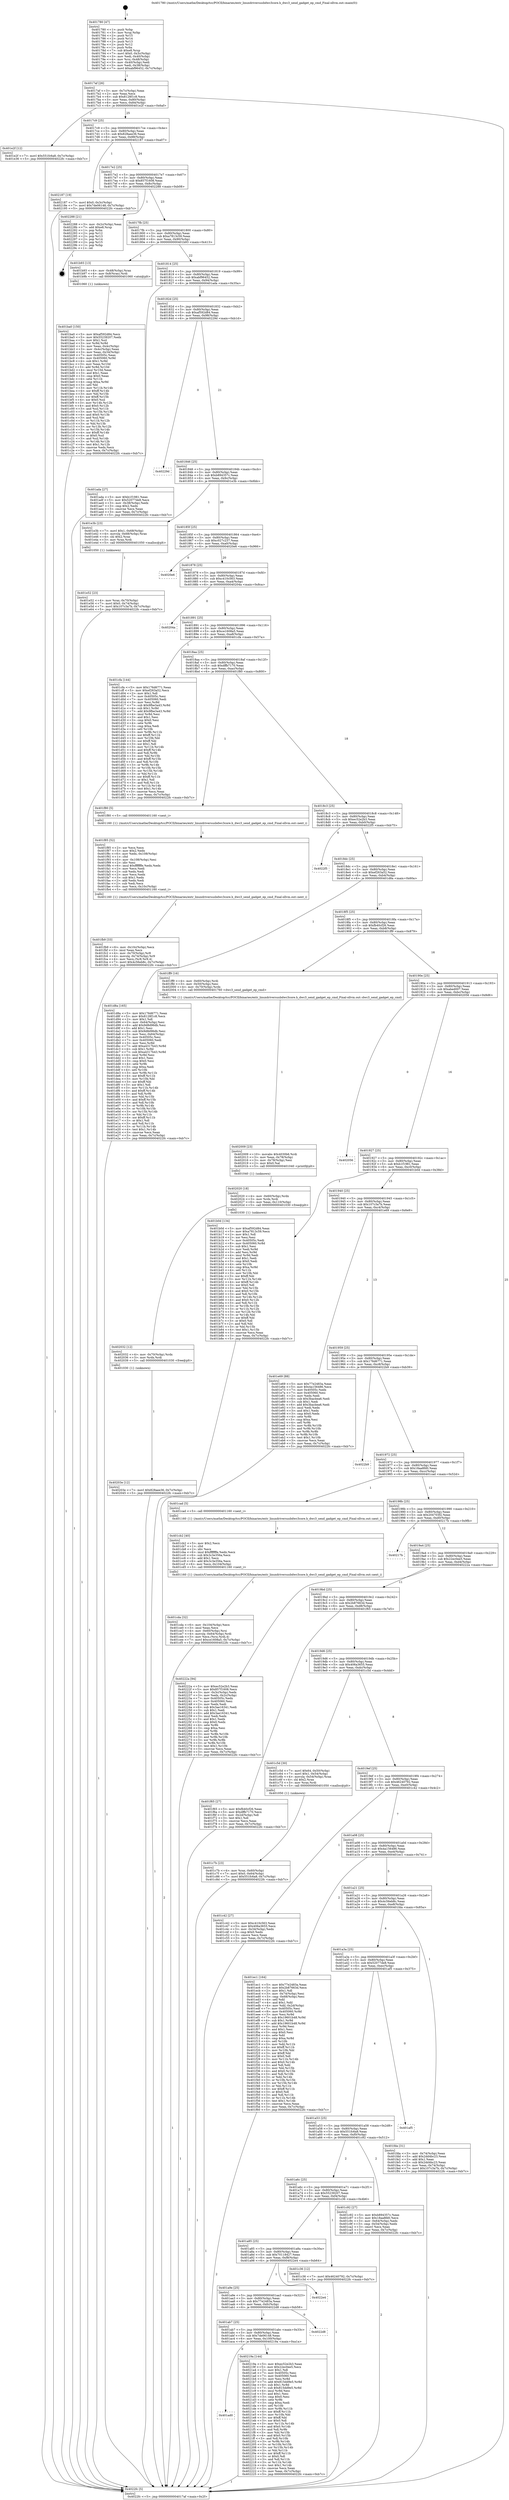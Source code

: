 digraph "0x401780" {
  label = "0x401780 (/mnt/c/Users/mathe/Desktop/tcc/POCII/binaries/extr_linuxdriversusbdwc3core.h_dwc3_send_gadget_ep_cmd_Final-ollvm.out::main(0))"
  labelloc = "t"
  node[shape=record]

  Entry [label="",width=0.3,height=0.3,shape=circle,fillcolor=black,style=filled]
  "0x4017af" [label="{
     0x4017af [26]\l
     | [instrs]\l
     &nbsp;&nbsp;0x4017af \<+3\>: mov -0x7c(%rbp),%eax\l
     &nbsp;&nbsp;0x4017b2 \<+2\>: mov %eax,%ecx\l
     &nbsp;&nbsp;0x4017b4 \<+6\>: sub $0x8128f1c8,%ecx\l
     &nbsp;&nbsp;0x4017ba \<+3\>: mov %eax,-0x80(%rbp)\l
     &nbsp;&nbsp;0x4017bd \<+6\>: mov %ecx,-0x84(%rbp)\l
     &nbsp;&nbsp;0x4017c3 \<+6\>: je 0000000000401e2f \<main+0x6af\>\l
  }"]
  "0x401e2f" [label="{
     0x401e2f [12]\l
     | [instrs]\l
     &nbsp;&nbsp;0x401e2f \<+7\>: movl $0x551fc6a8,-0x7c(%rbp)\l
     &nbsp;&nbsp;0x401e36 \<+5\>: jmp 00000000004022fc \<main+0xb7c\>\l
  }"]
  "0x4017c9" [label="{
     0x4017c9 [25]\l
     | [instrs]\l
     &nbsp;&nbsp;0x4017c9 \<+5\>: jmp 00000000004017ce \<main+0x4e\>\l
     &nbsp;&nbsp;0x4017ce \<+3\>: mov -0x80(%rbp),%eax\l
     &nbsp;&nbsp;0x4017d1 \<+5\>: sub $0x828aee36,%eax\l
     &nbsp;&nbsp;0x4017d6 \<+6\>: mov %eax,-0x88(%rbp)\l
     &nbsp;&nbsp;0x4017dc \<+6\>: je 0000000000402187 \<main+0xa07\>\l
  }"]
  Exit [label="",width=0.3,height=0.3,shape=circle,fillcolor=black,style=filled,peripheries=2]
  "0x402187" [label="{
     0x402187 [19]\l
     | [instrs]\l
     &nbsp;&nbsp;0x402187 \<+7\>: movl $0x0,-0x3c(%rbp)\l
     &nbsp;&nbsp;0x40218e \<+7\>: movl $0x7de06148,-0x7c(%rbp)\l
     &nbsp;&nbsp;0x402195 \<+5\>: jmp 00000000004022fc \<main+0xb7c\>\l
  }"]
  "0x4017e2" [label="{
     0x4017e2 [25]\l
     | [instrs]\l
     &nbsp;&nbsp;0x4017e2 \<+5\>: jmp 00000000004017e7 \<main+0x67\>\l
     &nbsp;&nbsp;0x4017e7 \<+3\>: mov -0x80(%rbp),%eax\l
     &nbsp;&nbsp;0x4017ea \<+5\>: sub $0x857f1608,%eax\l
     &nbsp;&nbsp;0x4017ef \<+6\>: mov %eax,-0x8c(%rbp)\l
     &nbsp;&nbsp;0x4017f5 \<+6\>: je 0000000000402288 \<main+0xb08\>\l
  }"]
  "0x401ad0" [label="{
     0x401ad0\l
  }", style=dashed]
  "0x402288" [label="{
     0x402288 [21]\l
     | [instrs]\l
     &nbsp;&nbsp;0x402288 \<+3\>: mov -0x2c(%rbp),%eax\l
     &nbsp;&nbsp;0x40228b \<+7\>: add $0xe8,%rsp\l
     &nbsp;&nbsp;0x402292 \<+1\>: pop %rbx\l
     &nbsp;&nbsp;0x402293 \<+2\>: pop %r12\l
     &nbsp;&nbsp;0x402295 \<+2\>: pop %r13\l
     &nbsp;&nbsp;0x402297 \<+2\>: pop %r14\l
     &nbsp;&nbsp;0x402299 \<+2\>: pop %r15\l
     &nbsp;&nbsp;0x40229b \<+1\>: pop %rbp\l
     &nbsp;&nbsp;0x40229c \<+1\>: ret\l
  }"]
  "0x4017fb" [label="{
     0x4017fb [25]\l
     | [instrs]\l
     &nbsp;&nbsp;0x4017fb \<+5\>: jmp 0000000000401800 \<main+0x80\>\l
     &nbsp;&nbsp;0x401800 \<+3\>: mov -0x80(%rbp),%eax\l
     &nbsp;&nbsp;0x401803 \<+5\>: sub $0xa7813c59,%eax\l
     &nbsp;&nbsp;0x401808 \<+6\>: mov %eax,-0x90(%rbp)\l
     &nbsp;&nbsp;0x40180e \<+6\>: je 0000000000401b93 \<main+0x413\>\l
  }"]
  "0x40219a" [label="{
     0x40219a [144]\l
     | [instrs]\l
     &nbsp;&nbsp;0x40219a \<+5\>: mov $0xec52e2b3,%eax\l
     &nbsp;&nbsp;0x40219f \<+5\>: mov $0x22ec0ee5,%ecx\l
     &nbsp;&nbsp;0x4021a4 \<+2\>: mov $0x1,%dl\l
     &nbsp;&nbsp;0x4021a6 \<+7\>: mov 0x40505c,%esi\l
     &nbsp;&nbsp;0x4021ad \<+7\>: mov 0x405060,%edi\l
     &nbsp;&nbsp;0x4021b4 \<+3\>: mov %esi,%r8d\l
     &nbsp;&nbsp;0x4021b7 \<+7\>: add $0x815dd9e5,%r8d\l
     &nbsp;&nbsp;0x4021be \<+4\>: sub $0x1,%r8d\l
     &nbsp;&nbsp;0x4021c2 \<+7\>: sub $0x815dd9e5,%r8d\l
     &nbsp;&nbsp;0x4021c9 \<+4\>: imul %r8d,%esi\l
     &nbsp;&nbsp;0x4021cd \<+3\>: and $0x1,%esi\l
     &nbsp;&nbsp;0x4021d0 \<+3\>: cmp $0x0,%esi\l
     &nbsp;&nbsp;0x4021d3 \<+4\>: sete %r9b\l
     &nbsp;&nbsp;0x4021d7 \<+3\>: cmp $0xa,%edi\l
     &nbsp;&nbsp;0x4021da \<+4\>: setl %r10b\l
     &nbsp;&nbsp;0x4021de \<+3\>: mov %r9b,%r11b\l
     &nbsp;&nbsp;0x4021e1 \<+4\>: xor $0xff,%r11b\l
     &nbsp;&nbsp;0x4021e5 \<+3\>: mov %r10b,%bl\l
     &nbsp;&nbsp;0x4021e8 \<+3\>: xor $0xff,%bl\l
     &nbsp;&nbsp;0x4021eb \<+3\>: xor $0x0,%dl\l
     &nbsp;&nbsp;0x4021ee \<+3\>: mov %r11b,%r14b\l
     &nbsp;&nbsp;0x4021f1 \<+4\>: and $0x0,%r14b\l
     &nbsp;&nbsp;0x4021f5 \<+3\>: and %dl,%r9b\l
     &nbsp;&nbsp;0x4021f8 \<+3\>: mov %bl,%r15b\l
     &nbsp;&nbsp;0x4021fb \<+4\>: and $0x0,%r15b\l
     &nbsp;&nbsp;0x4021ff \<+3\>: and %dl,%r10b\l
     &nbsp;&nbsp;0x402202 \<+3\>: or %r9b,%r14b\l
     &nbsp;&nbsp;0x402205 \<+3\>: or %r10b,%r15b\l
     &nbsp;&nbsp;0x402208 \<+3\>: xor %r15b,%r14b\l
     &nbsp;&nbsp;0x40220b \<+3\>: or %bl,%r11b\l
     &nbsp;&nbsp;0x40220e \<+4\>: xor $0xff,%r11b\l
     &nbsp;&nbsp;0x402212 \<+3\>: or $0x0,%dl\l
     &nbsp;&nbsp;0x402215 \<+3\>: and %dl,%r11b\l
     &nbsp;&nbsp;0x402218 \<+3\>: or %r11b,%r14b\l
     &nbsp;&nbsp;0x40221b \<+4\>: test $0x1,%r14b\l
     &nbsp;&nbsp;0x40221f \<+3\>: cmovne %ecx,%eax\l
     &nbsp;&nbsp;0x402222 \<+3\>: mov %eax,-0x7c(%rbp)\l
     &nbsp;&nbsp;0x402225 \<+5\>: jmp 00000000004022fc \<main+0xb7c\>\l
  }"]
  "0x401b93" [label="{
     0x401b93 [13]\l
     | [instrs]\l
     &nbsp;&nbsp;0x401b93 \<+4\>: mov -0x48(%rbp),%rax\l
     &nbsp;&nbsp;0x401b97 \<+4\>: mov 0x8(%rax),%rdi\l
     &nbsp;&nbsp;0x401b9b \<+5\>: call 0000000000401060 \<atoi@plt\>\l
     | [calls]\l
     &nbsp;&nbsp;0x401060 \{1\} (unknown)\l
  }"]
  "0x401814" [label="{
     0x401814 [25]\l
     | [instrs]\l
     &nbsp;&nbsp;0x401814 \<+5\>: jmp 0000000000401819 \<main+0x99\>\l
     &nbsp;&nbsp;0x401819 \<+3\>: mov -0x80(%rbp),%eax\l
     &nbsp;&nbsp;0x40181c \<+5\>: sub $0xabf96452,%eax\l
     &nbsp;&nbsp;0x401821 \<+6\>: mov %eax,-0x94(%rbp)\l
     &nbsp;&nbsp;0x401827 \<+6\>: je 0000000000401ada \<main+0x35a\>\l
  }"]
  "0x401ab7" [label="{
     0x401ab7 [25]\l
     | [instrs]\l
     &nbsp;&nbsp;0x401ab7 \<+5\>: jmp 0000000000401abc \<main+0x33c\>\l
     &nbsp;&nbsp;0x401abc \<+3\>: mov -0x80(%rbp),%eax\l
     &nbsp;&nbsp;0x401abf \<+5\>: sub $0x7de06148,%eax\l
     &nbsp;&nbsp;0x401ac4 \<+6\>: mov %eax,-0x100(%rbp)\l
     &nbsp;&nbsp;0x401aca \<+6\>: je 000000000040219a \<main+0xa1a\>\l
  }"]
  "0x401ada" [label="{
     0x401ada [27]\l
     | [instrs]\l
     &nbsp;&nbsp;0x401ada \<+5\>: mov $0xb1f1981,%eax\l
     &nbsp;&nbsp;0x401adf \<+5\>: mov $0x52077de8,%ecx\l
     &nbsp;&nbsp;0x401ae4 \<+3\>: mov -0x38(%rbp),%edx\l
     &nbsp;&nbsp;0x401ae7 \<+3\>: cmp $0x2,%edx\l
     &nbsp;&nbsp;0x401aea \<+3\>: cmovne %ecx,%eax\l
     &nbsp;&nbsp;0x401aed \<+3\>: mov %eax,-0x7c(%rbp)\l
     &nbsp;&nbsp;0x401af0 \<+5\>: jmp 00000000004022fc \<main+0xb7c\>\l
  }"]
  "0x40182d" [label="{
     0x40182d [25]\l
     | [instrs]\l
     &nbsp;&nbsp;0x40182d \<+5\>: jmp 0000000000401832 \<main+0xb2\>\l
     &nbsp;&nbsp;0x401832 \<+3\>: mov -0x80(%rbp),%eax\l
     &nbsp;&nbsp;0x401835 \<+5\>: sub $0xaf592d84,%eax\l
     &nbsp;&nbsp;0x40183a \<+6\>: mov %eax,-0x98(%rbp)\l
     &nbsp;&nbsp;0x401840 \<+6\>: je 000000000040229d \<main+0xb1d\>\l
  }"]
  "0x4022fc" [label="{
     0x4022fc [5]\l
     | [instrs]\l
     &nbsp;&nbsp;0x4022fc \<+5\>: jmp 00000000004017af \<main+0x2f\>\l
  }"]
  "0x401780" [label="{
     0x401780 [47]\l
     | [instrs]\l
     &nbsp;&nbsp;0x401780 \<+1\>: push %rbp\l
     &nbsp;&nbsp;0x401781 \<+3\>: mov %rsp,%rbp\l
     &nbsp;&nbsp;0x401784 \<+2\>: push %r15\l
     &nbsp;&nbsp;0x401786 \<+2\>: push %r14\l
     &nbsp;&nbsp;0x401788 \<+2\>: push %r13\l
     &nbsp;&nbsp;0x40178a \<+2\>: push %r12\l
     &nbsp;&nbsp;0x40178c \<+1\>: push %rbx\l
     &nbsp;&nbsp;0x40178d \<+7\>: sub $0xe8,%rsp\l
     &nbsp;&nbsp;0x401794 \<+7\>: movl $0x0,-0x3c(%rbp)\l
     &nbsp;&nbsp;0x40179b \<+3\>: mov %edi,-0x40(%rbp)\l
     &nbsp;&nbsp;0x40179e \<+4\>: mov %rsi,-0x48(%rbp)\l
     &nbsp;&nbsp;0x4017a2 \<+3\>: mov -0x40(%rbp),%edi\l
     &nbsp;&nbsp;0x4017a5 \<+3\>: mov %edi,-0x38(%rbp)\l
     &nbsp;&nbsp;0x4017a8 \<+7\>: movl $0xabf96452,-0x7c(%rbp)\l
  }"]
  "0x4022d8" [label="{
     0x4022d8\l
  }", style=dashed]
  "0x40229d" [label="{
     0x40229d\l
  }", style=dashed]
  "0x401846" [label="{
     0x401846 [25]\l
     | [instrs]\l
     &nbsp;&nbsp;0x401846 \<+5\>: jmp 000000000040184b \<main+0xcb\>\l
     &nbsp;&nbsp;0x40184b \<+3\>: mov -0x80(%rbp),%eax\l
     &nbsp;&nbsp;0x40184e \<+5\>: sub $0xb894357c,%eax\l
     &nbsp;&nbsp;0x401853 \<+6\>: mov %eax,-0x9c(%rbp)\l
     &nbsp;&nbsp;0x401859 \<+6\>: je 0000000000401e3b \<main+0x6bb\>\l
  }"]
  "0x401a9e" [label="{
     0x401a9e [25]\l
     | [instrs]\l
     &nbsp;&nbsp;0x401a9e \<+5\>: jmp 0000000000401aa3 \<main+0x323\>\l
     &nbsp;&nbsp;0x401aa3 \<+3\>: mov -0x80(%rbp),%eax\l
     &nbsp;&nbsp;0x401aa6 \<+5\>: sub $0x77e2483a,%eax\l
     &nbsp;&nbsp;0x401aab \<+6\>: mov %eax,-0xfc(%rbp)\l
     &nbsp;&nbsp;0x401ab1 \<+6\>: je 00000000004022d8 \<main+0xb58\>\l
  }"]
  "0x401e3b" [label="{
     0x401e3b [23]\l
     | [instrs]\l
     &nbsp;&nbsp;0x401e3b \<+7\>: movl $0x1,-0x68(%rbp)\l
     &nbsp;&nbsp;0x401e42 \<+4\>: movslq -0x68(%rbp),%rax\l
     &nbsp;&nbsp;0x401e46 \<+4\>: shl $0x2,%rax\l
     &nbsp;&nbsp;0x401e4a \<+3\>: mov %rax,%rdi\l
     &nbsp;&nbsp;0x401e4d \<+5\>: call 0000000000401050 \<malloc@plt\>\l
     | [calls]\l
     &nbsp;&nbsp;0x401050 \{1\} (unknown)\l
  }"]
  "0x40185f" [label="{
     0x40185f [25]\l
     | [instrs]\l
     &nbsp;&nbsp;0x40185f \<+5\>: jmp 0000000000401864 \<main+0xe4\>\l
     &nbsp;&nbsp;0x401864 \<+3\>: mov -0x80(%rbp),%eax\l
     &nbsp;&nbsp;0x401867 \<+5\>: sub $0xc027c237,%eax\l
     &nbsp;&nbsp;0x40186c \<+6\>: mov %eax,-0xa0(%rbp)\l
     &nbsp;&nbsp;0x401872 \<+6\>: je 00000000004020e6 \<main+0x966\>\l
  }"]
  "0x4022e4" [label="{
     0x4022e4\l
  }", style=dashed]
  "0x4020e6" [label="{
     0x4020e6\l
  }", style=dashed]
  "0x401878" [label="{
     0x401878 [25]\l
     | [instrs]\l
     &nbsp;&nbsp;0x401878 \<+5\>: jmp 000000000040187d \<main+0xfd\>\l
     &nbsp;&nbsp;0x40187d \<+3\>: mov -0x80(%rbp),%eax\l
     &nbsp;&nbsp;0x401880 \<+5\>: sub $0xc410c563,%eax\l
     &nbsp;&nbsp;0x401885 \<+6\>: mov %eax,-0xa4(%rbp)\l
     &nbsp;&nbsp;0x40188b \<+6\>: je 000000000040204a \<main+0x8ca\>\l
  }"]
  "0x40203e" [label="{
     0x40203e [12]\l
     | [instrs]\l
     &nbsp;&nbsp;0x40203e \<+7\>: movl $0x828aee36,-0x7c(%rbp)\l
     &nbsp;&nbsp;0x402045 \<+5\>: jmp 00000000004022fc \<main+0xb7c\>\l
  }"]
  "0x40204a" [label="{
     0x40204a\l
  }", style=dashed]
  "0x401891" [label="{
     0x401891 [25]\l
     | [instrs]\l
     &nbsp;&nbsp;0x401891 \<+5\>: jmp 0000000000401896 \<main+0x116\>\l
     &nbsp;&nbsp;0x401896 \<+3\>: mov -0x80(%rbp),%eax\l
     &nbsp;&nbsp;0x401899 \<+5\>: sub $0xce1608a5,%eax\l
     &nbsp;&nbsp;0x40189e \<+6\>: mov %eax,-0xa8(%rbp)\l
     &nbsp;&nbsp;0x4018a4 \<+6\>: je 0000000000401cfa \<main+0x57a\>\l
  }"]
  "0x402032" [label="{
     0x402032 [12]\l
     | [instrs]\l
     &nbsp;&nbsp;0x402032 \<+4\>: mov -0x70(%rbp),%rdx\l
     &nbsp;&nbsp;0x402036 \<+3\>: mov %rdx,%rdi\l
     &nbsp;&nbsp;0x402039 \<+5\>: call 0000000000401030 \<free@plt\>\l
     | [calls]\l
     &nbsp;&nbsp;0x401030 \{1\} (unknown)\l
  }"]
  "0x401cfa" [label="{
     0x401cfa [144]\l
     | [instrs]\l
     &nbsp;&nbsp;0x401cfa \<+5\>: mov $0x176d6771,%eax\l
     &nbsp;&nbsp;0x401cff \<+5\>: mov $0xef263a52,%ecx\l
     &nbsp;&nbsp;0x401d04 \<+2\>: mov $0x1,%dl\l
     &nbsp;&nbsp;0x401d06 \<+7\>: mov 0x40505c,%esi\l
     &nbsp;&nbsp;0x401d0d \<+7\>: mov 0x405060,%edi\l
     &nbsp;&nbsp;0x401d14 \<+3\>: mov %esi,%r8d\l
     &nbsp;&nbsp;0x401d17 \<+7\>: sub $0x9fbe3a43,%r8d\l
     &nbsp;&nbsp;0x401d1e \<+4\>: sub $0x1,%r8d\l
     &nbsp;&nbsp;0x401d22 \<+7\>: add $0x9fbe3a43,%r8d\l
     &nbsp;&nbsp;0x401d29 \<+4\>: imul %r8d,%esi\l
     &nbsp;&nbsp;0x401d2d \<+3\>: and $0x1,%esi\l
     &nbsp;&nbsp;0x401d30 \<+3\>: cmp $0x0,%esi\l
     &nbsp;&nbsp;0x401d33 \<+4\>: sete %r9b\l
     &nbsp;&nbsp;0x401d37 \<+3\>: cmp $0xa,%edi\l
     &nbsp;&nbsp;0x401d3a \<+4\>: setl %r10b\l
     &nbsp;&nbsp;0x401d3e \<+3\>: mov %r9b,%r11b\l
     &nbsp;&nbsp;0x401d41 \<+4\>: xor $0xff,%r11b\l
     &nbsp;&nbsp;0x401d45 \<+3\>: mov %r10b,%bl\l
     &nbsp;&nbsp;0x401d48 \<+3\>: xor $0xff,%bl\l
     &nbsp;&nbsp;0x401d4b \<+3\>: xor $0x1,%dl\l
     &nbsp;&nbsp;0x401d4e \<+3\>: mov %r11b,%r14b\l
     &nbsp;&nbsp;0x401d51 \<+4\>: and $0xff,%r14b\l
     &nbsp;&nbsp;0x401d55 \<+3\>: and %dl,%r9b\l
     &nbsp;&nbsp;0x401d58 \<+3\>: mov %bl,%r15b\l
     &nbsp;&nbsp;0x401d5b \<+4\>: and $0xff,%r15b\l
     &nbsp;&nbsp;0x401d5f \<+3\>: and %dl,%r10b\l
     &nbsp;&nbsp;0x401d62 \<+3\>: or %r9b,%r14b\l
     &nbsp;&nbsp;0x401d65 \<+3\>: or %r10b,%r15b\l
     &nbsp;&nbsp;0x401d68 \<+3\>: xor %r15b,%r14b\l
     &nbsp;&nbsp;0x401d6b \<+3\>: or %bl,%r11b\l
     &nbsp;&nbsp;0x401d6e \<+4\>: xor $0xff,%r11b\l
     &nbsp;&nbsp;0x401d72 \<+3\>: or $0x1,%dl\l
     &nbsp;&nbsp;0x401d75 \<+3\>: and %dl,%r11b\l
     &nbsp;&nbsp;0x401d78 \<+3\>: or %r11b,%r14b\l
     &nbsp;&nbsp;0x401d7b \<+4\>: test $0x1,%r14b\l
     &nbsp;&nbsp;0x401d7f \<+3\>: cmovne %ecx,%eax\l
     &nbsp;&nbsp;0x401d82 \<+3\>: mov %eax,-0x7c(%rbp)\l
     &nbsp;&nbsp;0x401d85 \<+5\>: jmp 00000000004022fc \<main+0xb7c\>\l
  }"]
  "0x4018aa" [label="{
     0x4018aa [25]\l
     | [instrs]\l
     &nbsp;&nbsp;0x4018aa \<+5\>: jmp 00000000004018af \<main+0x12f\>\l
     &nbsp;&nbsp;0x4018af \<+3\>: mov -0x80(%rbp),%eax\l
     &nbsp;&nbsp;0x4018b2 \<+5\>: sub $0xdffb7170,%eax\l
     &nbsp;&nbsp;0x4018b7 \<+6\>: mov %eax,-0xac(%rbp)\l
     &nbsp;&nbsp;0x4018bd \<+6\>: je 0000000000401f80 \<main+0x800\>\l
  }"]
  "0x402020" [label="{
     0x402020 [18]\l
     | [instrs]\l
     &nbsp;&nbsp;0x402020 \<+4\>: mov -0x60(%rbp),%rdx\l
     &nbsp;&nbsp;0x402024 \<+3\>: mov %rdx,%rdi\l
     &nbsp;&nbsp;0x402027 \<+6\>: mov %eax,-0x110(%rbp)\l
     &nbsp;&nbsp;0x40202d \<+5\>: call 0000000000401030 \<free@plt\>\l
     | [calls]\l
     &nbsp;&nbsp;0x401030 \{1\} (unknown)\l
  }"]
  "0x401f80" [label="{
     0x401f80 [5]\l
     | [instrs]\l
     &nbsp;&nbsp;0x401f80 \<+5\>: call 0000000000401160 \<next_i\>\l
     | [calls]\l
     &nbsp;&nbsp;0x401160 \{1\} (/mnt/c/Users/mathe/Desktop/tcc/POCII/binaries/extr_linuxdriversusbdwc3core.h_dwc3_send_gadget_ep_cmd_Final-ollvm.out::next_i)\l
  }"]
  "0x4018c3" [label="{
     0x4018c3 [25]\l
     | [instrs]\l
     &nbsp;&nbsp;0x4018c3 \<+5\>: jmp 00000000004018c8 \<main+0x148\>\l
     &nbsp;&nbsp;0x4018c8 \<+3\>: mov -0x80(%rbp),%eax\l
     &nbsp;&nbsp;0x4018cb \<+5\>: sub $0xec52e2b3,%eax\l
     &nbsp;&nbsp;0x4018d0 \<+6\>: mov %eax,-0xb0(%rbp)\l
     &nbsp;&nbsp;0x4018d6 \<+6\>: je 00000000004022f5 \<main+0xb75\>\l
  }"]
  "0x402009" [label="{
     0x402009 [23]\l
     | [instrs]\l
     &nbsp;&nbsp;0x402009 \<+10\>: movabs $0x4030b6,%rdi\l
     &nbsp;&nbsp;0x402013 \<+3\>: mov %eax,-0x78(%rbp)\l
     &nbsp;&nbsp;0x402016 \<+3\>: mov -0x78(%rbp),%esi\l
     &nbsp;&nbsp;0x402019 \<+2\>: mov $0x0,%al\l
     &nbsp;&nbsp;0x40201b \<+5\>: call 0000000000401040 \<printf@plt\>\l
     | [calls]\l
     &nbsp;&nbsp;0x401040 \{1\} (unknown)\l
  }"]
  "0x4022f5" [label="{
     0x4022f5\l
  }", style=dashed]
  "0x4018dc" [label="{
     0x4018dc [25]\l
     | [instrs]\l
     &nbsp;&nbsp;0x4018dc \<+5\>: jmp 00000000004018e1 \<main+0x161\>\l
     &nbsp;&nbsp;0x4018e1 \<+3\>: mov -0x80(%rbp),%eax\l
     &nbsp;&nbsp;0x4018e4 \<+5\>: sub $0xef263a52,%eax\l
     &nbsp;&nbsp;0x4018e9 \<+6\>: mov %eax,-0xb4(%rbp)\l
     &nbsp;&nbsp;0x4018ef \<+6\>: je 0000000000401d8a \<main+0x60a\>\l
  }"]
  "0x401fb9" [label="{
     0x401fb9 [33]\l
     | [instrs]\l
     &nbsp;&nbsp;0x401fb9 \<+6\>: mov -0x10c(%rbp),%ecx\l
     &nbsp;&nbsp;0x401fbf \<+3\>: imul %eax,%ecx\l
     &nbsp;&nbsp;0x401fc2 \<+4\>: mov -0x70(%rbp),%r8\l
     &nbsp;&nbsp;0x401fc6 \<+4\>: movslq -0x74(%rbp),%r9\l
     &nbsp;&nbsp;0x401fca \<+4\>: mov %ecx,(%r8,%r9,4)\l
     &nbsp;&nbsp;0x401fce \<+7\>: movl $0x4c56eb8c,-0x7c(%rbp)\l
     &nbsp;&nbsp;0x401fd5 \<+5\>: jmp 00000000004022fc \<main+0xb7c\>\l
  }"]
  "0x401d8a" [label="{
     0x401d8a [165]\l
     | [instrs]\l
     &nbsp;&nbsp;0x401d8a \<+5\>: mov $0x176d6771,%eax\l
     &nbsp;&nbsp;0x401d8f \<+5\>: mov $0x8128f1c8,%ecx\l
     &nbsp;&nbsp;0x401d94 \<+2\>: mov $0x1,%dl\l
     &nbsp;&nbsp;0x401d96 \<+3\>: mov -0x64(%rbp),%esi\l
     &nbsp;&nbsp;0x401d99 \<+6\>: add $0x9d8d96db,%esi\l
     &nbsp;&nbsp;0x401d9f \<+3\>: add $0x1,%esi\l
     &nbsp;&nbsp;0x401da2 \<+6\>: sub $0x9d8d96db,%esi\l
     &nbsp;&nbsp;0x401da8 \<+3\>: mov %esi,-0x64(%rbp)\l
     &nbsp;&nbsp;0x401dab \<+7\>: mov 0x40505c,%esi\l
     &nbsp;&nbsp;0x401db2 \<+7\>: mov 0x405060,%edi\l
     &nbsp;&nbsp;0x401db9 \<+3\>: mov %esi,%r8d\l
     &nbsp;&nbsp;0x401dbc \<+7\>: add $0xa4317b43,%r8d\l
     &nbsp;&nbsp;0x401dc3 \<+4\>: sub $0x1,%r8d\l
     &nbsp;&nbsp;0x401dc7 \<+7\>: sub $0xa4317b43,%r8d\l
     &nbsp;&nbsp;0x401dce \<+4\>: imul %r8d,%esi\l
     &nbsp;&nbsp;0x401dd2 \<+3\>: and $0x1,%esi\l
     &nbsp;&nbsp;0x401dd5 \<+3\>: cmp $0x0,%esi\l
     &nbsp;&nbsp;0x401dd8 \<+4\>: sete %r9b\l
     &nbsp;&nbsp;0x401ddc \<+3\>: cmp $0xa,%edi\l
     &nbsp;&nbsp;0x401ddf \<+4\>: setl %r10b\l
     &nbsp;&nbsp;0x401de3 \<+3\>: mov %r9b,%r11b\l
     &nbsp;&nbsp;0x401de6 \<+4\>: xor $0xff,%r11b\l
     &nbsp;&nbsp;0x401dea \<+3\>: mov %r10b,%bl\l
     &nbsp;&nbsp;0x401ded \<+3\>: xor $0xff,%bl\l
     &nbsp;&nbsp;0x401df0 \<+3\>: xor $0x1,%dl\l
     &nbsp;&nbsp;0x401df3 \<+3\>: mov %r11b,%r14b\l
     &nbsp;&nbsp;0x401df6 \<+4\>: and $0xff,%r14b\l
     &nbsp;&nbsp;0x401dfa \<+3\>: and %dl,%r9b\l
     &nbsp;&nbsp;0x401dfd \<+3\>: mov %bl,%r15b\l
     &nbsp;&nbsp;0x401e00 \<+4\>: and $0xff,%r15b\l
     &nbsp;&nbsp;0x401e04 \<+3\>: and %dl,%r10b\l
     &nbsp;&nbsp;0x401e07 \<+3\>: or %r9b,%r14b\l
     &nbsp;&nbsp;0x401e0a \<+3\>: or %r10b,%r15b\l
     &nbsp;&nbsp;0x401e0d \<+3\>: xor %r15b,%r14b\l
     &nbsp;&nbsp;0x401e10 \<+3\>: or %bl,%r11b\l
     &nbsp;&nbsp;0x401e13 \<+4\>: xor $0xff,%r11b\l
     &nbsp;&nbsp;0x401e17 \<+3\>: or $0x1,%dl\l
     &nbsp;&nbsp;0x401e1a \<+3\>: and %dl,%r11b\l
     &nbsp;&nbsp;0x401e1d \<+3\>: or %r11b,%r14b\l
     &nbsp;&nbsp;0x401e20 \<+4\>: test $0x1,%r14b\l
     &nbsp;&nbsp;0x401e24 \<+3\>: cmovne %ecx,%eax\l
     &nbsp;&nbsp;0x401e27 \<+3\>: mov %eax,-0x7c(%rbp)\l
     &nbsp;&nbsp;0x401e2a \<+5\>: jmp 00000000004022fc \<main+0xb7c\>\l
  }"]
  "0x4018f5" [label="{
     0x4018f5 [25]\l
     | [instrs]\l
     &nbsp;&nbsp;0x4018f5 \<+5\>: jmp 00000000004018fa \<main+0x17a\>\l
     &nbsp;&nbsp;0x4018fa \<+3\>: mov -0x80(%rbp),%eax\l
     &nbsp;&nbsp;0x4018fd \<+5\>: sub $0xfb40cf26,%eax\l
     &nbsp;&nbsp;0x401902 \<+6\>: mov %eax,-0xb8(%rbp)\l
     &nbsp;&nbsp;0x401908 \<+6\>: je 0000000000401ff9 \<main+0x879\>\l
  }"]
  "0x401f85" [label="{
     0x401f85 [52]\l
     | [instrs]\l
     &nbsp;&nbsp;0x401f85 \<+2\>: xor %ecx,%ecx\l
     &nbsp;&nbsp;0x401f87 \<+5\>: mov $0x2,%edx\l
     &nbsp;&nbsp;0x401f8c \<+6\>: mov %edx,-0x108(%rbp)\l
     &nbsp;&nbsp;0x401f92 \<+1\>: cltd\l
     &nbsp;&nbsp;0x401f93 \<+6\>: mov -0x108(%rbp),%esi\l
     &nbsp;&nbsp;0x401f99 \<+2\>: idiv %esi\l
     &nbsp;&nbsp;0x401f9b \<+6\>: imul $0xfffffffe,%edx,%edx\l
     &nbsp;&nbsp;0x401fa1 \<+2\>: mov %ecx,%edi\l
     &nbsp;&nbsp;0x401fa3 \<+2\>: sub %edx,%edi\l
     &nbsp;&nbsp;0x401fa5 \<+2\>: mov %ecx,%edx\l
     &nbsp;&nbsp;0x401fa7 \<+3\>: sub $0x1,%edx\l
     &nbsp;&nbsp;0x401faa \<+2\>: add %edx,%edi\l
     &nbsp;&nbsp;0x401fac \<+2\>: sub %edi,%ecx\l
     &nbsp;&nbsp;0x401fae \<+6\>: mov %ecx,-0x10c(%rbp)\l
     &nbsp;&nbsp;0x401fb4 \<+5\>: call 0000000000401160 \<next_i\>\l
     | [calls]\l
     &nbsp;&nbsp;0x401160 \{1\} (/mnt/c/Users/mathe/Desktop/tcc/POCII/binaries/extr_linuxdriversusbdwc3core.h_dwc3_send_gadget_ep_cmd_Final-ollvm.out::next_i)\l
  }"]
  "0x401ff9" [label="{
     0x401ff9 [16]\l
     | [instrs]\l
     &nbsp;&nbsp;0x401ff9 \<+4\>: mov -0x60(%rbp),%rdi\l
     &nbsp;&nbsp;0x401ffd \<+3\>: mov -0x50(%rbp),%esi\l
     &nbsp;&nbsp;0x402000 \<+4\>: mov -0x70(%rbp),%rdx\l
     &nbsp;&nbsp;0x402004 \<+5\>: call 0000000000401760 \<dwc3_send_gadget_ep_cmd\>\l
     | [calls]\l
     &nbsp;&nbsp;0x401760 \{1\} (/mnt/c/Users/mathe/Desktop/tcc/POCII/binaries/extr_linuxdriversusbdwc3core.h_dwc3_send_gadget_ep_cmd_Final-ollvm.out::dwc3_send_gadget_ep_cmd)\l
  }"]
  "0x40190e" [label="{
     0x40190e [25]\l
     | [instrs]\l
     &nbsp;&nbsp;0x40190e \<+5\>: jmp 0000000000401913 \<main+0x193\>\l
     &nbsp;&nbsp;0x401913 \<+3\>: mov -0x80(%rbp),%eax\l
     &nbsp;&nbsp;0x401916 \<+5\>: sub $0xabed007,%eax\l
     &nbsp;&nbsp;0x40191b \<+6\>: mov %eax,-0xbc(%rbp)\l
     &nbsp;&nbsp;0x401921 \<+6\>: je 0000000000402056 \<main+0x8d6\>\l
  }"]
  "0x401e52" [label="{
     0x401e52 [23]\l
     | [instrs]\l
     &nbsp;&nbsp;0x401e52 \<+4\>: mov %rax,-0x70(%rbp)\l
     &nbsp;&nbsp;0x401e56 \<+7\>: movl $0x0,-0x74(%rbp)\l
     &nbsp;&nbsp;0x401e5d \<+7\>: movl $0x107c3a7b,-0x7c(%rbp)\l
     &nbsp;&nbsp;0x401e64 \<+5\>: jmp 00000000004022fc \<main+0xb7c\>\l
  }"]
  "0x402056" [label="{
     0x402056\l
  }", style=dashed]
  "0x401927" [label="{
     0x401927 [25]\l
     | [instrs]\l
     &nbsp;&nbsp;0x401927 \<+5\>: jmp 000000000040192c \<main+0x1ac\>\l
     &nbsp;&nbsp;0x40192c \<+3\>: mov -0x80(%rbp),%eax\l
     &nbsp;&nbsp;0x40192f \<+5\>: sub $0xb1f1981,%eax\l
     &nbsp;&nbsp;0x401934 \<+6\>: mov %eax,-0xc0(%rbp)\l
     &nbsp;&nbsp;0x40193a \<+6\>: je 0000000000401b0d \<main+0x38d\>\l
  }"]
  "0x401cda" [label="{
     0x401cda [32]\l
     | [instrs]\l
     &nbsp;&nbsp;0x401cda \<+6\>: mov -0x104(%rbp),%ecx\l
     &nbsp;&nbsp;0x401ce0 \<+3\>: imul %eax,%ecx\l
     &nbsp;&nbsp;0x401ce3 \<+4\>: mov -0x60(%rbp),%rsi\l
     &nbsp;&nbsp;0x401ce7 \<+4\>: movslq -0x64(%rbp),%rdi\l
     &nbsp;&nbsp;0x401ceb \<+3\>: mov %ecx,(%rsi,%rdi,4)\l
     &nbsp;&nbsp;0x401cee \<+7\>: movl $0xce1608a5,-0x7c(%rbp)\l
     &nbsp;&nbsp;0x401cf5 \<+5\>: jmp 00000000004022fc \<main+0xb7c\>\l
  }"]
  "0x401b0d" [label="{
     0x401b0d [134]\l
     | [instrs]\l
     &nbsp;&nbsp;0x401b0d \<+5\>: mov $0xaf592d84,%eax\l
     &nbsp;&nbsp;0x401b12 \<+5\>: mov $0xa7813c59,%ecx\l
     &nbsp;&nbsp;0x401b17 \<+2\>: mov $0x1,%dl\l
     &nbsp;&nbsp;0x401b19 \<+2\>: xor %esi,%esi\l
     &nbsp;&nbsp;0x401b1b \<+7\>: mov 0x40505c,%edi\l
     &nbsp;&nbsp;0x401b22 \<+8\>: mov 0x405060,%r8d\l
     &nbsp;&nbsp;0x401b2a \<+3\>: sub $0x1,%esi\l
     &nbsp;&nbsp;0x401b2d \<+3\>: mov %edi,%r9d\l
     &nbsp;&nbsp;0x401b30 \<+3\>: add %esi,%r9d\l
     &nbsp;&nbsp;0x401b33 \<+4\>: imul %r9d,%edi\l
     &nbsp;&nbsp;0x401b37 \<+3\>: and $0x1,%edi\l
     &nbsp;&nbsp;0x401b3a \<+3\>: cmp $0x0,%edi\l
     &nbsp;&nbsp;0x401b3d \<+4\>: sete %r10b\l
     &nbsp;&nbsp;0x401b41 \<+4\>: cmp $0xa,%r8d\l
     &nbsp;&nbsp;0x401b45 \<+4\>: setl %r11b\l
     &nbsp;&nbsp;0x401b49 \<+3\>: mov %r10b,%bl\l
     &nbsp;&nbsp;0x401b4c \<+3\>: xor $0xff,%bl\l
     &nbsp;&nbsp;0x401b4f \<+3\>: mov %r11b,%r14b\l
     &nbsp;&nbsp;0x401b52 \<+4\>: xor $0xff,%r14b\l
     &nbsp;&nbsp;0x401b56 \<+3\>: xor $0x0,%dl\l
     &nbsp;&nbsp;0x401b59 \<+3\>: mov %bl,%r15b\l
     &nbsp;&nbsp;0x401b5c \<+4\>: and $0x0,%r15b\l
     &nbsp;&nbsp;0x401b60 \<+3\>: and %dl,%r10b\l
     &nbsp;&nbsp;0x401b63 \<+3\>: mov %r14b,%r12b\l
     &nbsp;&nbsp;0x401b66 \<+4\>: and $0x0,%r12b\l
     &nbsp;&nbsp;0x401b6a \<+3\>: and %dl,%r11b\l
     &nbsp;&nbsp;0x401b6d \<+3\>: or %r10b,%r15b\l
     &nbsp;&nbsp;0x401b70 \<+3\>: or %r11b,%r12b\l
     &nbsp;&nbsp;0x401b73 \<+3\>: xor %r12b,%r15b\l
     &nbsp;&nbsp;0x401b76 \<+3\>: or %r14b,%bl\l
     &nbsp;&nbsp;0x401b79 \<+3\>: xor $0xff,%bl\l
     &nbsp;&nbsp;0x401b7c \<+3\>: or $0x0,%dl\l
     &nbsp;&nbsp;0x401b7f \<+2\>: and %dl,%bl\l
     &nbsp;&nbsp;0x401b81 \<+3\>: or %bl,%r15b\l
     &nbsp;&nbsp;0x401b84 \<+4\>: test $0x1,%r15b\l
     &nbsp;&nbsp;0x401b88 \<+3\>: cmovne %ecx,%eax\l
     &nbsp;&nbsp;0x401b8b \<+3\>: mov %eax,-0x7c(%rbp)\l
     &nbsp;&nbsp;0x401b8e \<+5\>: jmp 00000000004022fc \<main+0xb7c\>\l
  }"]
  "0x401940" [label="{
     0x401940 [25]\l
     | [instrs]\l
     &nbsp;&nbsp;0x401940 \<+5\>: jmp 0000000000401945 \<main+0x1c5\>\l
     &nbsp;&nbsp;0x401945 \<+3\>: mov -0x80(%rbp),%eax\l
     &nbsp;&nbsp;0x401948 \<+5\>: sub $0x107c3a7b,%eax\l
     &nbsp;&nbsp;0x40194d \<+6\>: mov %eax,-0xc4(%rbp)\l
     &nbsp;&nbsp;0x401953 \<+6\>: je 0000000000401e69 \<main+0x6e9\>\l
  }"]
  "0x401ba0" [label="{
     0x401ba0 [150]\l
     | [instrs]\l
     &nbsp;&nbsp;0x401ba0 \<+5\>: mov $0xaf592d84,%ecx\l
     &nbsp;&nbsp;0x401ba5 \<+5\>: mov $0x55239207,%edx\l
     &nbsp;&nbsp;0x401baa \<+3\>: mov $0x1,%sil\l
     &nbsp;&nbsp;0x401bad \<+3\>: xor %r8d,%r8d\l
     &nbsp;&nbsp;0x401bb0 \<+3\>: mov %eax,-0x4c(%rbp)\l
     &nbsp;&nbsp;0x401bb3 \<+3\>: mov -0x4c(%rbp),%eax\l
     &nbsp;&nbsp;0x401bb6 \<+3\>: mov %eax,-0x34(%rbp)\l
     &nbsp;&nbsp;0x401bb9 \<+7\>: mov 0x40505c,%eax\l
     &nbsp;&nbsp;0x401bc0 \<+8\>: mov 0x405060,%r9d\l
     &nbsp;&nbsp;0x401bc8 \<+4\>: sub $0x1,%r8d\l
     &nbsp;&nbsp;0x401bcc \<+3\>: mov %eax,%r10d\l
     &nbsp;&nbsp;0x401bcf \<+3\>: add %r8d,%r10d\l
     &nbsp;&nbsp;0x401bd2 \<+4\>: imul %r10d,%eax\l
     &nbsp;&nbsp;0x401bd6 \<+3\>: and $0x1,%eax\l
     &nbsp;&nbsp;0x401bd9 \<+3\>: cmp $0x0,%eax\l
     &nbsp;&nbsp;0x401bdc \<+4\>: sete %r11b\l
     &nbsp;&nbsp;0x401be0 \<+4\>: cmp $0xa,%r9d\l
     &nbsp;&nbsp;0x401be4 \<+3\>: setl %bl\l
     &nbsp;&nbsp;0x401be7 \<+3\>: mov %r11b,%r14b\l
     &nbsp;&nbsp;0x401bea \<+4\>: xor $0xff,%r14b\l
     &nbsp;&nbsp;0x401bee \<+3\>: mov %bl,%r15b\l
     &nbsp;&nbsp;0x401bf1 \<+4\>: xor $0xff,%r15b\l
     &nbsp;&nbsp;0x401bf5 \<+4\>: xor $0x0,%sil\l
     &nbsp;&nbsp;0x401bf9 \<+3\>: mov %r14b,%r12b\l
     &nbsp;&nbsp;0x401bfc \<+4\>: and $0x0,%r12b\l
     &nbsp;&nbsp;0x401c00 \<+3\>: and %sil,%r11b\l
     &nbsp;&nbsp;0x401c03 \<+3\>: mov %r15b,%r13b\l
     &nbsp;&nbsp;0x401c06 \<+4\>: and $0x0,%r13b\l
     &nbsp;&nbsp;0x401c0a \<+3\>: and %sil,%bl\l
     &nbsp;&nbsp;0x401c0d \<+3\>: or %r11b,%r12b\l
     &nbsp;&nbsp;0x401c10 \<+3\>: or %bl,%r13b\l
     &nbsp;&nbsp;0x401c13 \<+3\>: xor %r13b,%r12b\l
     &nbsp;&nbsp;0x401c16 \<+3\>: or %r15b,%r14b\l
     &nbsp;&nbsp;0x401c19 \<+4\>: xor $0xff,%r14b\l
     &nbsp;&nbsp;0x401c1d \<+4\>: or $0x0,%sil\l
     &nbsp;&nbsp;0x401c21 \<+3\>: and %sil,%r14b\l
     &nbsp;&nbsp;0x401c24 \<+3\>: or %r14b,%r12b\l
     &nbsp;&nbsp;0x401c27 \<+4\>: test $0x1,%r12b\l
     &nbsp;&nbsp;0x401c2b \<+3\>: cmovne %edx,%ecx\l
     &nbsp;&nbsp;0x401c2e \<+3\>: mov %ecx,-0x7c(%rbp)\l
     &nbsp;&nbsp;0x401c31 \<+5\>: jmp 00000000004022fc \<main+0xb7c\>\l
  }"]
  "0x401cb2" [label="{
     0x401cb2 [40]\l
     | [instrs]\l
     &nbsp;&nbsp;0x401cb2 \<+5\>: mov $0x2,%ecx\l
     &nbsp;&nbsp;0x401cb7 \<+1\>: cltd\l
     &nbsp;&nbsp;0x401cb8 \<+2\>: idiv %ecx\l
     &nbsp;&nbsp;0x401cba \<+6\>: imul $0xfffffffe,%edx,%ecx\l
     &nbsp;&nbsp;0x401cc0 \<+6\>: sub $0x3c3e356a,%ecx\l
     &nbsp;&nbsp;0x401cc6 \<+3\>: add $0x1,%ecx\l
     &nbsp;&nbsp;0x401cc9 \<+6\>: add $0x3c3e356a,%ecx\l
     &nbsp;&nbsp;0x401ccf \<+6\>: mov %ecx,-0x104(%rbp)\l
     &nbsp;&nbsp;0x401cd5 \<+5\>: call 0000000000401160 \<next_i\>\l
     | [calls]\l
     &nbsp;&nbsp;0x401160 \{1\} (/mnt/c/Users/mathe/Desktop/tcc/POCII/binaries/extr_linuxdriversusbdwc3core.h_dwc3_send_gadget_ep_cmd_Final-ollvm.out::next_i)\l
  }"]
  "0x401e69" [label="{
     0x401e69 [88]\l
     | [instrs]\l
     &nbsp;&nbsp;0x401e69 \<+5\>: mov $0x77e2483a,%eax\l
     &nbsp;&nbsp;0x401e6e \<+5\>: mov $0x4a156486,%ecx\l
     &nbsp;&nbsp;0x401e73 \<+7\>: mov 0x40505c,%edx\l
     &nbsp;&nbsp;0x401e7a \<+7\>: mov 0x405060,%esi\l
     &nbsp;&nbsp;0x401e81 \<+2\>: mov %edx,%edi\l
     &nbsp;&nbsp;0x401e83 \<+6\>: sub $0x3bacbea6,%edi\l
     &nbsp;&nbsp;0x401e89 \<+3\>: sub $0x1,%edi\l
     &nbsp;&nbsp;0x401e8c \<+6\>: add $0x3bacbea6,%edi\l
     &nbsp;&nbsp;0x401e92 \<+3\>: imul %edi,%edx\l
     &nbsp;&nbsp;0x401e95 \<+3\>: and $0x1,%edx\l
     &nbsp;&nbsp;0x401e98 \<+3\>: cmp $0x0,%edx\l
     &nbsp;&nbsp;0x401e9b \<+4\>: sete %r8b\l
     &nbsp;&nbsp;0x401e9f \<+3\>: cmp $0xa,%esi\l
     &nbsp;&nbsp;0x401ea2 \<+4\>: setl %r9b\l
     &nbsp;&nbsp;0x401ea6 \<+3\>: mov %r8b,%r10b\l
     &nbsp;&nbsp;0x401ea9 \<+3\>: and %r9b,%r10b\l
     &nbsp;&nbsp;0x401eac \<+3\>: xor %r9b,%r8b\l
     &nbsp;&nbsp;0x401eaf \<+3\>: or %r8b,%r10b\l
     &nbsp;&nbsp;0x401eb2 \<+4\>: test $0x1,%r10b\l
     &nbsp;&nbsp;0x401eb6 \<+3\>: cmovne %ecx,%eax\l
     &nbsp;&nbsp;0x401eb9 \<+3\>: mov %eax,-0x7c(%rbp)\l
     &nbsp;&nbsp;0x401ebc \<+5\>: jmp 00000000004022fc \<main+0xb7c\>\l
  }"]
  "0x401959" [label="{
     0x401959 [25]\l
     | [instrs]\l
     &nbsp;&nbsp;0x401959 \<+5\>: jmp 000000000040195e \<main+0x1de\>\l
     &nbsp;&nbsp;0x40195e \<+3\>: mov -0x80(%rbp),%eax\l
     &nbsp;&nbsp;0x401961 \<+5\>: sub $0x176d6771,%eax\l
     &nbsp;&nbsp;0x401966 \<+6\>: mov %eax,-0xc8(%rbp)\l
     &nbsp;&nbsp;0x40196c \<+6\>: je 00000000004022b9 \<main+0xb39\>\l
  }"]
  "0x401c7b" [label="{
     0x401c7b [23]\l
     | [instrs]\l
     &nbsp;&nbsp;0x401c7b \<+4\>: mov %rax,-0x60(%rbp)\l
     &nbsp;&nbsp;0x401c7f \<+7\>: movl $0x0,-0x64(%rbp)\l
     &nbsp;&nbsp;0x401c86 \<+7\>: movl $0x551fc6a8,-0x7c(%rbp)\l
     &nbsp;&nbsp;0x401c8d \<+5\>: jmp 00000000004022fc \<main+0xb7c\>\l
  }"]
  "0x4022b9" [label="{
     0x4022b9\l
  }", style=dashed]
  "0x401972" [label="{
     0x401972 [25]\l
     | [instrs]\l
     &nbsp;&nbsp;0x401972 \<+5\>: jmp 0000000000401977 \<main+0x1f7\>\l
     &nbsp;&nbsp;0x401977 \<+3\>: mov -0x80(%rbp),%eax\l
     &nbsp;&nbsp;0x40197a \<+5\>: sub $0x18aa8fd0,%eax\l
     &nbsp;&nbsp;0x40197f \<+6\>: mov %eax,-0xcc(%rbp)\l
     &nbsp;&nbsp;0x401985 \<+6\>: je 0000000000401cad \<main+0x52d\>\l
  }"]
  "0x401a85" [label="{
     0x401a85 [25]\l
     | [instrs]\l
     &nbsp;&nbsp;0x401a85 \<+5\>: jmp 0000000000401a8a \<main+0x30a\>\l
     &nbsp;&nbsp;0x401a8a \<+3\>: mov -0x80(%rbp),%eax\l
     &nbsp;&nbsp;0x401a8d \<+5\>: sub $0x70118427,%eax\l
     &nbsp;&nbsp;0x401a92 \<+6\>: mov %eax,-0xf8(%rbp)\l
     &nbsp;&nbsp;0x401a98 \<+6\>: je 00000000004022e4 \<main+0xb64\>\l
  }"]
  "0x401cad" [label="{
     0x401cad [5]\l
     | [instrs]\l
     &nbsp;&nbsp;0x401cad \<+5\>: call 0000000000401160 \<next_i\>\l
     | [calls]\l
     &nbsp;&nbsp;0x401160 \{1\} (/mnt/c/Users/mathe/Desktop/tcc/POCII/binaries/extr_linuxdriversusbdwc3core.h_dwc3_send_gadget_ep_cmd_Final-ollvm.out::next_i)\l
  }"]
  "0x40198b" [label="{
     0x40198b [25]\l
     | [instrs]\l
     &nbsp;&nbsp;0x40198b \<+5\>: jmp 0000000000401990 \<main+0x210\>\l
     &nbsp;&nbsp;0x401990 \<+3\>: mov -0x80(%rbp),%eax\l
     &nbsp;&nbsp;0x401993 \<+5\>: sub $0x204703f2,%eax\l
     &nbsp;&nbsp;0x401998 \<+6\>: mov %eax,-0xd0(%rbp)\l
     &nbsp;&nbsp;0x40199e \<+6\>: je 000000000040217b \<main+0x9fb\>\l
  }"]
  "0x401c36" [label="{
     0x401c36 [12]\l
     | [instrs]\l
     &nbsp;&nbsp;0x401c36 \<+7\>: movl $0x46240792,-0x7c(%rbp)\l
     &nbsp;&nbsp;0x401c3d \<+5\>: jmp 00000000004022fc \<main+0xb7c\>\l
  }"]
  "0x40217b" [label="{
     0x40217b\l
  }", style=dashed]
  "0x4019a4" [label="{
     0x4019a4 [25]\l
     | [instrs]\l
     &nbsp;&nbsp;0x4019a4 \<+5\>: jmp 00000000004019a9 \<main+0x229\>\l
     &nbsp;&nbsp;0x4019a9 \<+3\>: mov -0x80(%rbp),%eax\l
     &nbsp;&nbsp;0x4019ac \<+5\>: sub $0x22ec0ee5,%eax\l
     &nbsp;&nbsp;0x4019b1 \<+6\>: mov %eax,-0xd4(%rbp)\l
     &nbsp;&nbsp;0x4019b7 \<+6\>: je 000000000040222a \<main+0xaaa\>\l
  }"]
  "0x401a6c" [label="{
     0x401a6c [25]\l
     | [instrs]\l
     &nbsp;&nbsp;0x401a6c \<+5\>: jmp 0000000000401a71 \<main+0x2f1\>\l
     &nbsp;&nbsp;0x401a71 \<+3\>: mov -0x80(%rbp),%eax\l
     &nbsp;&nbsp;0x401a74 \<+5\>: sub $0x55239207,%eax\l
     &nbsp;&nbsp;0x401a79 \<+6\>: mov %eax,-0xf4(%rbp)\l
     &nbsp;&nbsp;0x401a7f \<+6\>: je 0000000000401c36 \<main+0x4b6\>\l
  }"]
  "0x40222a" [label="{
     0x40222a [94]\l
     | [instrs]\l
     &nbsp;&nbsp;0x40222a \<+5\>: mov $0xec52e2b3,%eax\l
     &nbsp;&nbsp;0x40222f \<+5\>: mov $0x857f1608,%ecx\l
     &nbsp;&nbsp;0x402234 \<+3\>: mov -0x3c(%rbp),%edx\l
     &nbsp;&nbsp;0x402237 \<+3\>: mov %edx,-0x2c(%rbp)\l
     &nbsp;&nbsp;0x40223a \<+7\>: mov 0x40505c,%edx\l
     &nbsp;&nbsp;0x402241 \<+7\>: mov 0x405060,%esi\l
     &nbsp;&nbsp;0x402248 \<+2\>: mov %edx,%edi\l
     &nbsp;&nbsp;0x40224a \<+6\>: sub $0x3ae16341,%edi\l
     &nbsp;&nbsp;0x402250 \<+3\>: sub $0x1,%edi\l
     &nbsp;&nbsp;0x402253 \<+6\>: add $0x3ae16341,%edi\l
     &nbsp;&nbsp;0x402259 \<+3\>: imul %edi,%edx\l
     &nbsp;&nbsp;0x40225c \<+3\>: and $0x1,%edx\l
     &nbsp;&nbsp;0x40225f \<+3\>: cmp $0x0,%edx\l
     &nbsp;&nbsp;0x402262 \<+4\>: sete %r8b\l
     &nbsp;&nbsp;0x402266 \<+3\>: cmp $0xa,%esi\l
     &nbsp;&nbsp;0x402269 \<+4\>: setl %r9b\l
     &nbsp;&nbsp;0x40226d \<+3\>: mov %r8b,%r10b\l
     &nbsp;&nbsp;0x402270 \<+3\>: and %r9b,%r10b\l
     &nbsp;&nbsp;0x402273 \<+3\>: xor %r9b,%r8b\l
     &nbsp;&nbsp;0x402276 \<+3\>: or %r8b,%r10b\l
     &nbsp;&nbsp;0x402279 \<+4\>: test $0x1,%r10b\l
     &nbsp;&nbsp;0x40227d \<+3\>: cmovne %ecx,%eax\l
     &nbsp;&nbsp;0x402280 \<+3\>: mov %eax,-0x7c(%rbp)\l
     &nbsp;&nbsp;0x402283 \<+5\>: jmp 00000000004022fc \<main+0xb7c\>\l
  }"]
  "0x4019bd" [label="{
     0x4019bd [25]\l
     | [instrs]\l
     &nbsp;&nbsp;0x4019bd \<+5\>: jmp 00000000004019c2 \<main+0x242\>\l
     &nbsp;&nbsp;0x4019c2 \<+3\>: mov -0x80(%rbp),%eax\l
     &nbsp;&nbsp;0x4019c5 \<+5\>: sub $0x2b87663d,%eax\l
     &nbsp;&nbsp;0x4019ca \<+6\>: mov %eax,-0xd8(%rbp)\l
     &nbsp;&nbsp;0x4019d0 \<+6\>: je 0000000000401f65 \<main+0x7e5\>\l
  }"]
  "0x401c92" [label="{
     0x401c92 [27]\l
     | [instrs]\l
     &nbsp;&nbsp;0x401c92 \<+5\>: mov $0xb894357c,%eax\l
     &nbsp;&nbsp;0x401c97 \<+5\>: mov $0x18aa8fd0,%ecx\l
     &nbsp;&nbsp;0x401c9c \<+3\>: mov -0x64(%rbp),%edx\l
     &nbsp;&nbsp;0x401c9f \<+3\>: cmp -0x54(%rbp),%edx\l
     &nbsp;&nbsp;0x401ca2 \<+3\>: cmovl %ecx,%eax\l
     &nbsp;&nbsp;0x401ca5 \<+3\>: mov %eax,-0x7c(%rbp)\l
     &nbsp;&nbsp;0x401ca8 \<+5\>: jmp 00000000004022fc \<main+0xb7c\>\l
  }"]
  "0x401f65" [label="{
     0x401f65 [27]\l
     | [instrs]\l
     &nbsp;&nbsp;0x401f65 \<+5\>: mov $0xfb40cf26,%eax\l
     &nbsp;&nbsp;0x401f6a \<+5\>: mov $0xdffb7170,%ecx\l
     &nbsp;&nbsp;0x401f6f \<+3\>: mov -0x2d(%rbp),%dl\l
     &nbsp;&nbsp;0x401f72 \<+3\>: test $0x1,%dl\l
     &nbsp;&nbsp;0x401f75 \<+3\>: cmovne %ecx,%eax\l
     &nbsp;&nbsp;0x401f78 \<+3\>: mov %eax,-0x7c(%rbp)\l
     &nbsp;&nbsp;0x401f7b \<+5\>: jmp 00000000004022fc \<main+0xb7c\>\l
  }"]
  "0x4019d6" [label="{
     0x4019d6 [25]\l
     | [instrs]\l
     &nbsp;&nbsp;0x4019d6 \<+5\>: jmp 00000000004019db \<main+0x25b\>\l
     &nbsp;&nbsp;0x4019db \<+3\>: mov -0x80(%rbp),%eax\l
     &nbsp;&nbsp;0x4019de \<+5\>: sub $0x406a3655,%eax\l
     &nbsp;&nbsp;0x4019e3 \<+6\>: mov %eax,-0xdc(%rbp)\l
     &nbsp;&nbsp;0x4019e9 \<+6\>: je 0000000000401c5d \<main+0x4dd\>\l
  }"]
  "0x401a53" [label="{
     0x401a53 [25]\l
     | [instrs]\l
     &nbsp;&nbsp;0x401a53 \<+5\>: jmp 0000000000401a58 \<main+0x2d8\>\l
     &nbsp;&nbsp;0x401a58 \<+3\>: mov -0x80(%rbp),%eax\l
     &nbsp;&nbsp;0x401a5b \<+5\>: sub $0x551fc6a8,%eax\l
     &nbsp;&nbsp;0x401a60 \<+6\>: mov %eax,-0xf0(%rbp)\l
     &nbsp;&nbsp;0x401a66 \<+6\>: je 0000000000401c92 \<main+0x512\>\l
  }"]
  "0x401c5d" [label="{
     0x401c5d [30]\l
     | [instrs]\l
     &nbsp;&nbsp;0x401c5d \<+7\>: movl $0x64,-0x50(%rbp)\l
     &nbsp;&nbsp;0x401c64 \<+7\>: movl $0x1,-0x54(%rbp)\l
     &nbsp;&nbsp;0x401c6b \<+4\>: movslq -0x54(%rbp),%rax\l
     &nbsp;&nbsp;0x401c6f \<+4\>: shl $0x2,%rax\l
     &nbsp;&nbsp;0x401c73 \<+3\>: mov %rax,%rdi\l
     &nbsp;&nbsp;0x401c76 \<+5\>: call 0000000000401050 \<malloc@plt\>\l
     | [calls]\l
     &nbsp;&nbsp;0x401050 \{1\} (unknown)\l
  }"]
  "0x4019ef" [label="{
     0x4019ef [25]\l
     | [instrs]\l
     &nbsp;&nbsp;0x4019ef \<+5\>: jmp 00000000004019f4 \<main+0x274\>\l
     &nbsp;&nbsp;0x4019f4 \<+3\>: mov -0x80(%rbp),%eax\l
     &nbsp;&nbsp;0x4019f7 \<+5\>: sub $0x46240792,%eax\l
     &nbsp;&nbsp;0x4019fc \<+6\>: mov %eax,-0xe0(%rbp)\l
     &nbsp;&nbsp;0x401a02 \<+6\>: je 0000000000401c42 \<main+0x4c2\>\l
  }"]
  "0x401af5" [label="{
     0x401af5\l
  }", style=dashed]
  "0x401c42" [label="{
     0x401c42 [27]\l
     | [instrs]\l
     &nbsp;&nbsp;0x401c42 \<+5\>: mov $0xc410c563,%eax\l
     &nbsp;&nbsp;0x401c47 \<+5\>: mov $0x406a3655,%ecx\l
     &nbsp;&nbsp;0x401c4c \<+3\>: mov -0x34(%rbp),%edx\l
     &nbsp;&nbsp;0x401c4f \<+3\>: cmp $0x0,%edx\l
     &nbsp;&nbsp;0x401c52 \<+3\>: cmove %ecx,%eax\l
     &nbsp;&nbsp;0x401c55 \<+3\>: mov %eax,-0x7c(%rbp)\l
     &nbsp;&nbsp;0x401c58 \<+5\>: jmp 00000000004022fc \<main+0xb7c\>\l
  }"]
  "0x401a08" [label="{
     0x401a08 [25]\l
     | [instrs]\l
     &nbsp;&nbsp;0x401a08 \<+5\>: jmp 0000000000401a0d \<main+0x28d\>\l
     &nbsp;&nbsp;0x401a0d \<+3\>: mov -0x80(%rbp),%eax\l
     &nbsp;&nbsp;0x401a10 \<+5\>: sub $0x4a156486,%eax\l
     &nbsp;&nbsp;0x401a15 \<+6\>: mov %eax,-0xe4(%rbp)\l
     &nbsp;&nbsp;0x401a1b \<+6\>: je 0000000000401ec1 \<main+0x741\>\l
  }"]
  "0x401a3a" [label="{
     0x401a3a [25]\l
     | [instrs]\l
     &nbsp;&nbsp;0x401a3a \<+5\>: jmp 0000000000401a3f \<main+0x2bf\>\l
     &nbsp;&nbsp;0x401a3f \<+3\>: mov -0x80(%rbp),%eax\l
     &nbsp;&nbsp;0x401a42 \<+5\>: sub $0x52077de8,%eax\l
     &nbsp;&nbsp;0x401a47 \<+6\>: mov %eax,-0xec(%rbp)\l
     &nbsp;&nbsp;0x401a4d \<+6\>: je 0000000000401af5 \<main+0x375\>\l
  }"]
  "0x401ec1" [label="{
     0x401ec1 [164]\l
     | [instrs]\l
     &nbsp;&nbsp;0x401ec1 \<+5\>: mov $0x77e2483a,%eax\l
     &nbsp;&nbsp;0x401ec6 \<+5\>: mov $0x2b87663d,%ecx\l
     &nbsp;&nbsp;0x401ecb \<+2\>: mov $0x1,%dl\l
     &nbsp;&nbsp;0x401ecd \<+3\>: mov -0x74(%rbp),%esi\l
     &nbsp;&nbsp;0x401ed0 \<+3\>: cmp -0x68(%rbp),%esi\l
     &nbsp;&nbsp;0x401ed3 \<+4\>: setl %dil\l
     &nbsp;&nbsp;0x401ed7 \<+4\>: and $0x1,%dil\l
     &nbsp;&nbsp;0x401edb \<+4\>: mov %dil,-0x2d(%rbp)\l
     &nbsp;&nbsp;0x401edf \<+7\>: mov 0x40505c,%esi\l
     &nbsp;&nbsp;0x401ee6 \<+8\>: mov 0x405060,%r8d\l
     &nbsp;&nbsp;0x401eee \<+3\>: mov %esi,%r9d\l
     &nbsp;&nbsp;0x401ef1 \<+7\>: sub $0x19601b48,%r9d\l
     &nbsp;&nbsp;0x401ef8 \<+4\>: sub $0x1,%r9d\l
     &nbsp;&nbsp;0x401efc \<+7\>: add $0x19601b48,%r9d\l
     &nbsp;&nbsp;0x401f03 \<+4\>: imul %r9d,%esi\l
     &nbsp;&nbsp;0x401f07 \<+3\>: and $0x1,%esi\l
     &nbsp;&nbsp;0x401f0a \<+3\>: cmp $0x0,%esi\l
     &nbsp;&nbsp;0x401f0d \<+4\>: sete %dil\l
     &nbsp;&nbsp;0x401f11 \<+4\>: cmp $0xa,%r8d\l
     &nbsp;&nbsp;0x401f15 \<+4\>: setl %r10b\l
     &nbsp;&nbsp;0x401f19 \<+3\>: mov %dil,%r11b\l
     &nbsp;&nbsp;0x401f1c \<+4\>: xor $0xff,%r11b\l
     &nbsp;&nbsp;0x401f20 \<+3\>: mov %r10b,%bl\l
     &nbsp;&nbsp;0x401f23 \<+3\>: xor $0xff,%bl\l
     &nbsp;&nbsp;0x401f26 \<+3\>: xor $0x0,%dl\l
     &nbsp;&nbsp;0x401f29 \<+3\>: mov %r11b,%r14b\l
     &nbsp;&nbsp;0x401f2c \<+4\>: and $0x0,%r14b\l
     &nbsp;&nbsp;0x401f30 \<+3\>: and %dl,%dil\l
     &nbsp;&nbsp;0x401f33 \<+3\>: mov %bl,%r15b\l
     &nbsp;&nbsp;0x401f36 \<+4\>: and $0x0,%r15b\l
     &nbsp;&nbsp;0x401f3a \<+3\>: and %dl,%r10b\l
     &nbsp;&nbsp;0x401f3d \<+3\>: or %dil,%r14b\l
     &nbsp;&nbsp;0x401f40 \<+3\>: or %r10b,%r15b\l
     &nbsp;&nbsp;0x401f43 \<+3\>: xor %r15b,%r14b\l
     &nbsp;&nbsp;0x401f46 \<+3\>: or %bl,%r11b\l
     &nbsp;&nbsp;0x401f49 \<+4\>: xor $0xff,%r11b\l
     &nbsp;&nbsp;0x401f4d \<+3\>: or $0x0,%dl\l
     &nbsp;&nbsp;0x401f50 \<+3\>: and %dl,%r11b\l
     &nbsp;&nbsp;0x401f53 \<+3\>: or %r11b,%r14b\l
     &nbsp;&nbsp;0x401f56 \<+4\>: test $0x1,%r14b\l
     &nbsp;&nbsp;0x401f5a \<+3\>: cmovne %ecx,%eax\l
     &nbsp;&nbsp;0x401f5d \<+3\>: mov %eax,-0x7c(%rbp)\l
     &nbsp;&nbsp;0x401f60 \<+5\>: jmp 00000000004022fc \<main+0xb7c\>\l
  }"]
  "0x401a21" [label="{
     0x401a21 [25]\l
     | [instrs]\l
     &nbsp;&nbsp;0x401a21 \<+5\>: jmp 0000000000401a26 \<main+0x2a6\>\l
     &nbsp;&nbsp;0x401a26 \<+3\>: mov -0x80(%rbp),%eax\l
     &nbsp;&nbsp;0x401a29 \<+5\>: sub $0x4c56eb8c,%eax\l
     &nbsp;&nbsp;0x401a2e \<+6\>: mov %eax,-0xe8(%rbp)\l
     &nbsp;&nbsp;0x401a34 \<+6\>: je 0000000000401fda \<main+0x85a\>\l
  }"]
  "0x401fda" [label="{
     0x401fda [31]\l
     | [instrs]\l
     &nbsp;&nbsp;0x401fda \<+3\>: mov -0x74(%rbp),%eax\l
     &nbsp;&nbsp;0x401fdd \<+5\>: add $0x2dd4bc23,%eax\l
     &nbsp;&nbsp;0x401fe2 \<+3\>: add $0x1,%eax\l
     &nbsp;&nbsp;0x401fe5 \<+5\>: sub $0x2dd4bc23,%eax\l
     &nbsp;&nbsp;0x401fea \<+3\>: mov %eax,-0x74(%rbp)\l
     &nbsp;&nbsp;0x401fed \<+7\>: movl $0x107c3a7b,-0x7c(%rbp)\l
     &nbsp;&nbsp;0x401ff4 \<+5\>: jmp 00000000004022fc \<main+0xb7c\>\l
  }"]
  Entry -> "0x401780" [label=" 1"]
  "0x4017af" -> "0x401e2f" [label=" 1"]
  "0x4017af" -> "0x4017c9" [label=" 25"]
  "0x402288" -> Exit [label=" 1"]
  "0x4017c9" -> "0x402187" [label=" 1"]
  "0x4017c9" -> "0x4017e2" [label=" 24"]
  "0x40222a" -> "0x4022fc" [label=" 1"]
  "0x4017e2" -> "0x402288" [label=" 1"]
  "0x4017e2" -> "0x4017fb" [label=" 23"]
  "0x40219a" -> "0x4022fc" [label=" 1"]
  "0x4017fb" -> "0x401b93" [label=" 1"]
  "0x4017fb" -> "0x401814" [label=" 22"]
  "0x401ab7" -> "0x401ad0" [label=" 0"]
  "0x401814" -> "0x401ada" [label=" 1"]
  "0x401814" -> "0x40182d" [label=" 21"]
  "0x401ada" -> "0x4022fc" [label=" 1"]
  "0x401780" -> "0x4017af" [label=" 1"]
  "0x4022fc" -> "0x4017af" [label=" 25"]
  "0x401ab7" -> "0x40219a" [label=" 1"]
  "0x40182d" -> "0x40229d" [label=" 0"]
  "0x40182d" -> "0x401846" [label=" 21"]
  "0x401a9e" -> "0x401ab7" [label=" 1"]
  "0x401846" -> "0x401e3b" [label=" 1"]
  "0x401846" -> "0x40185f" [label=" 20"]
  "0x401a9e" -> "0x4022d8" [label=" 0"]
  "0x40185f" -> "0x4020e6" [label=" 0"]
  "0x40185f" -> "0x401878" [label=" 20"]
  "0x401a85" -> "0x401a9e" [label=" 1"]
  "0x401878" -> "0x40204a" [label=" 0"]
  "0x401878" -> "0x401891" [label=" 20"]
  "0x401a85" -> "0x4022e4" [label=" 0"]
  "0x401891" -> "0x401cfa" [label=" 1"]
  "0x401891" -> "0x4018aa" [label=" 19"]
  "0x402187" -> "0x4022fc" [label=" 1"]
  "0x4018aa" -> "0x401f80" [label=" 1"]
  "0x4018aa" -> "0x4018c3" [label=" 18"]
  "0x40203e" -> "0x4022fc" [label=" 1"]
  "0x4018c3" -> "0x4022f5" [label=" 0"]
  "0x4018c3" -> "0x4018dc" [label=" 18"]
  "0x402032" -> "0x40203e" [label=" 1"]
  "0x4018dc" -> "0x401d8a" [label=" 1"]
  "0x4018dc" -> "0x4018f5" [label=" 17"]
  "0x402020" -> "0x402032" [label=" 1"]
  "0x4018f5" -> "0x401ff9" [label=" 1"]
  "0x4018f5" -> "0x40190e" [label=" 16"]
  "0x402009" -> "0x402020" [label=" 1"]
  "0x40190e" -> "0x402056" [label=" 0"]
  "0x40190e" -> "0x401927" [label=" 16"]
  "0x401ff9" -> "0x402009" [label=" 1"]
  "0x401927" -> "0x401b0d" [label=" 1"]
  "0x401927" -> "0x401940" [label=" 15"]
  "0x401b0d" -> "0x4022fc" [label=" 1"]
  "0x401b93" -> "0x401ba0" [label=" 1"]
  "0x401ba0" -> "0x4022fc" [label=" 1"]
  "0x401fda" -> "0x4022fc" [label=" 1"]
  "0x401940" -> "0x401e69" [label=" 2"]
  "0x401940" -> "0x401959" [label=" 13"]
  "0x401fb9" -> "0x4022fc" [label=" 1"]
  "0x401959" -> "0x4022b9" [label=" 0"]
  "0x401959" -> "0x401972" [label=" 13"]
  "0x401f85" -> "0x401fb9" [label=" 1"]
  "0x401972" -> "0x401cad" [label=" 1"]
  "0x401972" -> "0x40198b" [label=" 12"]
  "0x401f80" -> "0x401f85" [label=" 1"]
  "0x40198b" -> "0x40217b" [label=" 0"]
  "0x40198b" -> "0x4019a4" [label=" 12"]
  "0x401f65" -> "0x4022fc" [label=" 2"]
  "0x4019a4" -> "0x40222a" [label=" 1"]
  "0x4019a4" -> "0x4019bd" [label=" 11"]
  "0x401e69" -> "0x4022fc" [label=" 2"]
  "0x4019bd" -> "0x401f65" [label=" 2"]
  "0x4019bd" -> "0x4019d6" [label=" 9"]
  "0x401e52" -> "0x4022fc" [label=" 1"]
  "0x4019d6" -> "0x401c5d" [label=" 1"]
  "0x4019d6" -> "0x4019ef" [label=" 8"]
  "0x401e2f" -> "0x4022fc" [label=" 1"]
  "0x4019ef" -> "0x401c42" [label=" 1"]
  "0x4019ef" -> "0x401a08" [label=" 7"]
  "0x401d8a" -> "0x4022fc" [label=" 1"]
  "0x401a08" -> "0x401ec1" [label=" 2"]
  "0x401a08" -> "0x401a21" [label=" 5"]
  "0x401cda" -> "0x4022fc" [label=" 1"]
  "0x401a21" -> "0x401fda" [label=" 1"]
  "0x401a21" -> "0x401a3a" [label=" 4"]
  "0x401cfa" -> "0x4022fc" [label=" 1"]
  "0x401a3a" -> "0x401af5" [label=" 0"]
  "0x401a3a" -> "0x401a53" [label=" 4"]
  "0x401e3b" -> "0x401e52" [label=" 1"]
  "0x401a53" -> "0x401c92" [label=" 2"]
  "0x401a53" -> "0x401a6c" [label=" 2"]
  "0x401ec1" -> "0x4022fc" [label=" 2"]
  "0x401a6c" -> "0x401c36" [label=" 1"]
  "0x401a6c" -> "0x401a85" [label=" 1"]
  "0x401c36" -> "0x4022fc" [label=" 1"]
  "0x401c42" -> "0x4022fc" [label=" 1"]
  "0x401c5d" -> "0x401c7b" [label=" 1"]
  "0x401c7b" -> "0x4022fc" [label=" 1"]
  "0x401c92" -> "0x4022fc" [label=" 2"]
  "0x401cad" -> "0x401cb2" [label=" 1"]
  "0x401cb2" -> "0x401cda" [label=" 1"]
}
